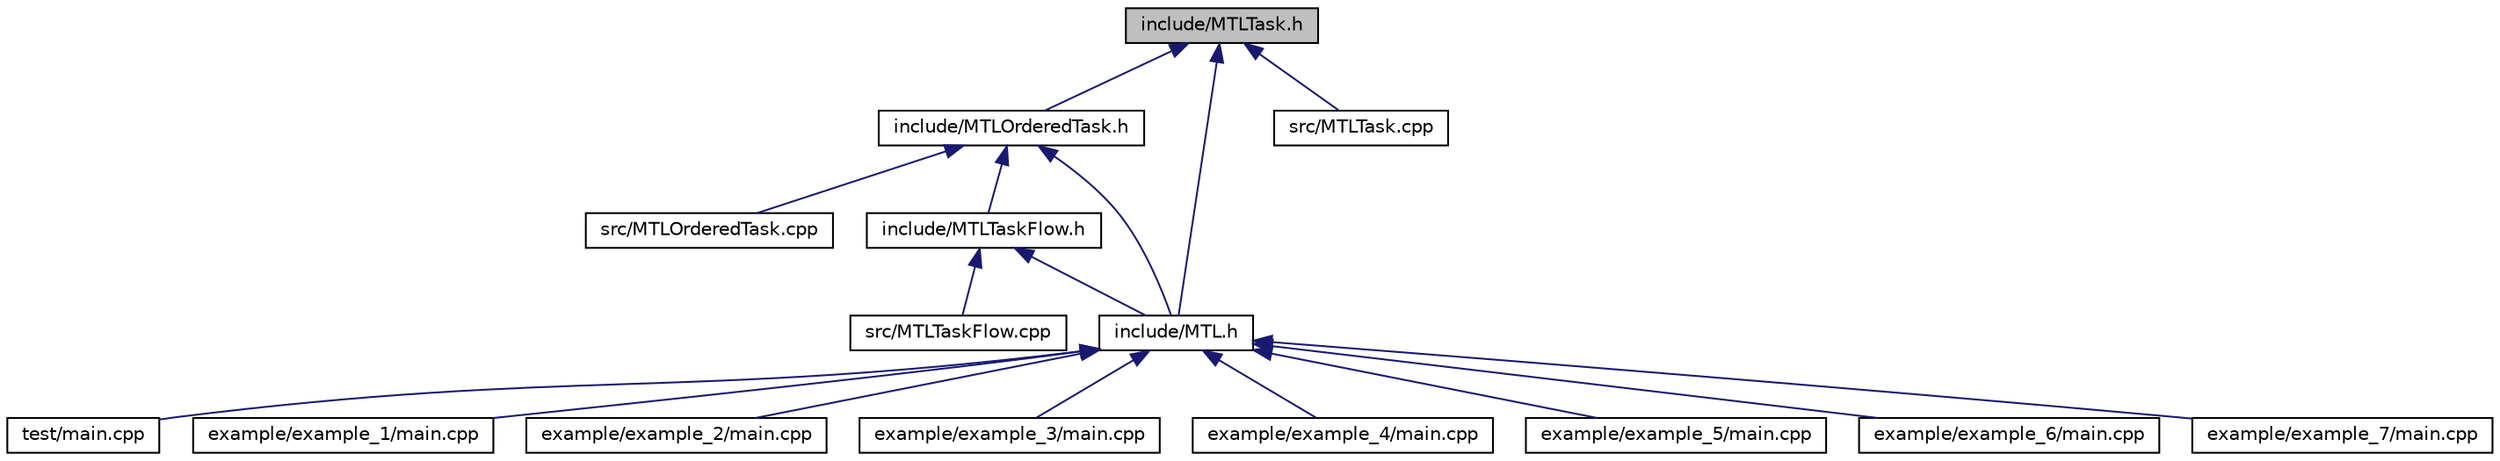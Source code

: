 digraph "include/MTLTask.h"
{
 // LATEX_PDF_SIZE
  edge [fontname="Helvetica",fontsize="10",labelfontname="Helvetica",labelfontsize="10"];
  node [fontname="Helvetica",fontsize="10",shape=record];
  Node1 [label="include/MTLTask.h",height=0.2,width=0.4,color="black", fillcolor="grey75", style="filled", fontcolor="black",tooltip=" "];
  Node1 -> Node2 [dir="back",color="midnightblue",fontsize="10",style="solid",fontname="Helvetica"];
  Node2 [label="include/MTLOrderedTask.h",height=0.2,width=0.4,color="black", fillcolor="white", style="filled",URL="$d9/d23/MTLOrderedTask_8h.html",tooltip=" "];
  Node2 -> Node3 [dir="back",color="midnightblue",fontsize="10",style="solid",fontname="Helvetica"];
  Node3 [label="src/MTLOrderedTask.cpp",height=0.2,width=0.4,color="black", fillcolor="white", style="filled",URL="$df/d1a/MTLOrderedTask_8cpp.html",tooltip=" "];
  Node2 -> Node4 [dir="back",color="midnightblue",fontsize="10",style="solid",fontname="Helvetica"];
  Node4 [label="include/MTLTaskFlow.h",height=0.2,width=0.4,color="black", fillcolor="white", style="filled",URL="$d0/ddd/MTLTaskFlow_8h.html",tooltip=" "];
  Node4 -> Node5 [dir="back",color="midnightblue",fontsize="10",style="solid",fontname="Helvetica"];
  Node5 [label="src/MTLTaskFlow.cpp",height=0.2,width=0.4,color="black", fillcolor="white", style="filled",URL="$d8/d50/MTLTaskFlow_8cpp.html",tooltip=" "];
  Node4 -> Node6 [dir="back",color="midnightblue",fontsize="10",style="solid",fontname="Helvetica"];
  Node6 [label="include/MTL.h",height=0.2,width=0.4,color="black", fillcolor="white", style="filled",URL="$d8/da6/MTL_8h.html",tooltip=" "];
  Node6 -> Node7 [dir="back",color="midnightblue",fontsize="10",style="solid",fontname="Helvetica"];
  Node7 [label="test/main.cpp",height=0.2,width=0.4,color="black", fillcolor="white", style="filled",URL="$d4/d15/test_2main_8cpp.html",tooltip=" "];
  Node6 -> Node8 [dir="back",color="midnightblue",fontsize="10",style="solid",fontname="Helvetica"];
  Node8 [label="example/example_1/main.cpp",height=0.2,width=0.4,color="black", fillcolor="white", style="filled",URL="$d5/daa/example_2example__1_2main_8cpp.html",tooltip=" "];
  Node6 -> Node9 [dir="back",color="midnightblue",fontsize="10",style="solid",fontname="Helvetica"];
  Node9 [label="example/example_2/main.cpp",height=0.2,width=0.4,color="black", fillcolor="white", style="filled",URL="$d2/d36/example_2example__2_2main_8cpp.html",tooltip=" "];
  Node6 -> Node10 [dir="back",color="midnightblue",fontsize="10",style="solid",fontname="Helvetica"];
  Node10 [label="example/example_3/main.cpp",height=0.2,width=0.4,color="black", fillcolor="white", style="filled",URL="$d9/ddd/example_2example__3_2main_8cpp.html",tooltip=" "];
  Node6 -> Node11 [dir="back",color="midnightblue",fontsize="10",style="solid",fontname="Helvetica"];
  Node11 [label="example/example_4/main.cpp",height=0.2,width=0.4,color="black", fillcolor="white", style="filled",URL="$d9/d07/example_2example__4_2main_8cpp.html",tooltip=" "];
  Node6 -> Node12 [dir="back",color="midnightblue",fontsize="10",style="solid",fontname="Helvetica"];
  Node12 [label="example/example_5/main.cpp",height=0.2,width=0.4,color="black", fillcolor="white", style="filled",URL="$de/d1c/example_2example__5_2main_8cpp.html",tooltip=" "];
  Node6 -> Node13 [dir="back",color="midnightblue",fontsize="10",style="solid",fontname="Helvetica"];
  Node13 [label="example/example_6/main.cpp",height=0.2,width=0.4,color="black", fillcolor="white", style="filled",URL="$d7/da2/example_2example__6_2main_8cpp.html",tooltip=" "];
  Node6 -> Node14 [dir="back",color="midnightblue",fontsize="10",style="solid",fontname="Helvetica"];
  Node14 [label="example/example_7/main.cpp",height=0.2,width=0.4,color="black", fillcolor="white", style="filled",URL="$dc/d7b/example_2example__7_2main_8cpp.html",tooltip=" "];
  Node2 -> Node6 [dir="back",color="midnightblue",fontsize="10",style="solid",fontname="Helvetica"];
  Node1 -> Node15 [dir="back",color="midnightblue",fontsize="10",style="solid",fontname="Helvetica"];
  Node15 [label="src/MTLTask.cpp",height=0.2,width=0.4,color="black", fillcolor="white", style="filled",URL="$d7/dc0/MTLTask_8cpp.html",tooltip=" "];
  Node1 -> Node6 [dir="back",color="midnightblue",fontsize="10",style="solid",fontname="Helvetica"];
}
